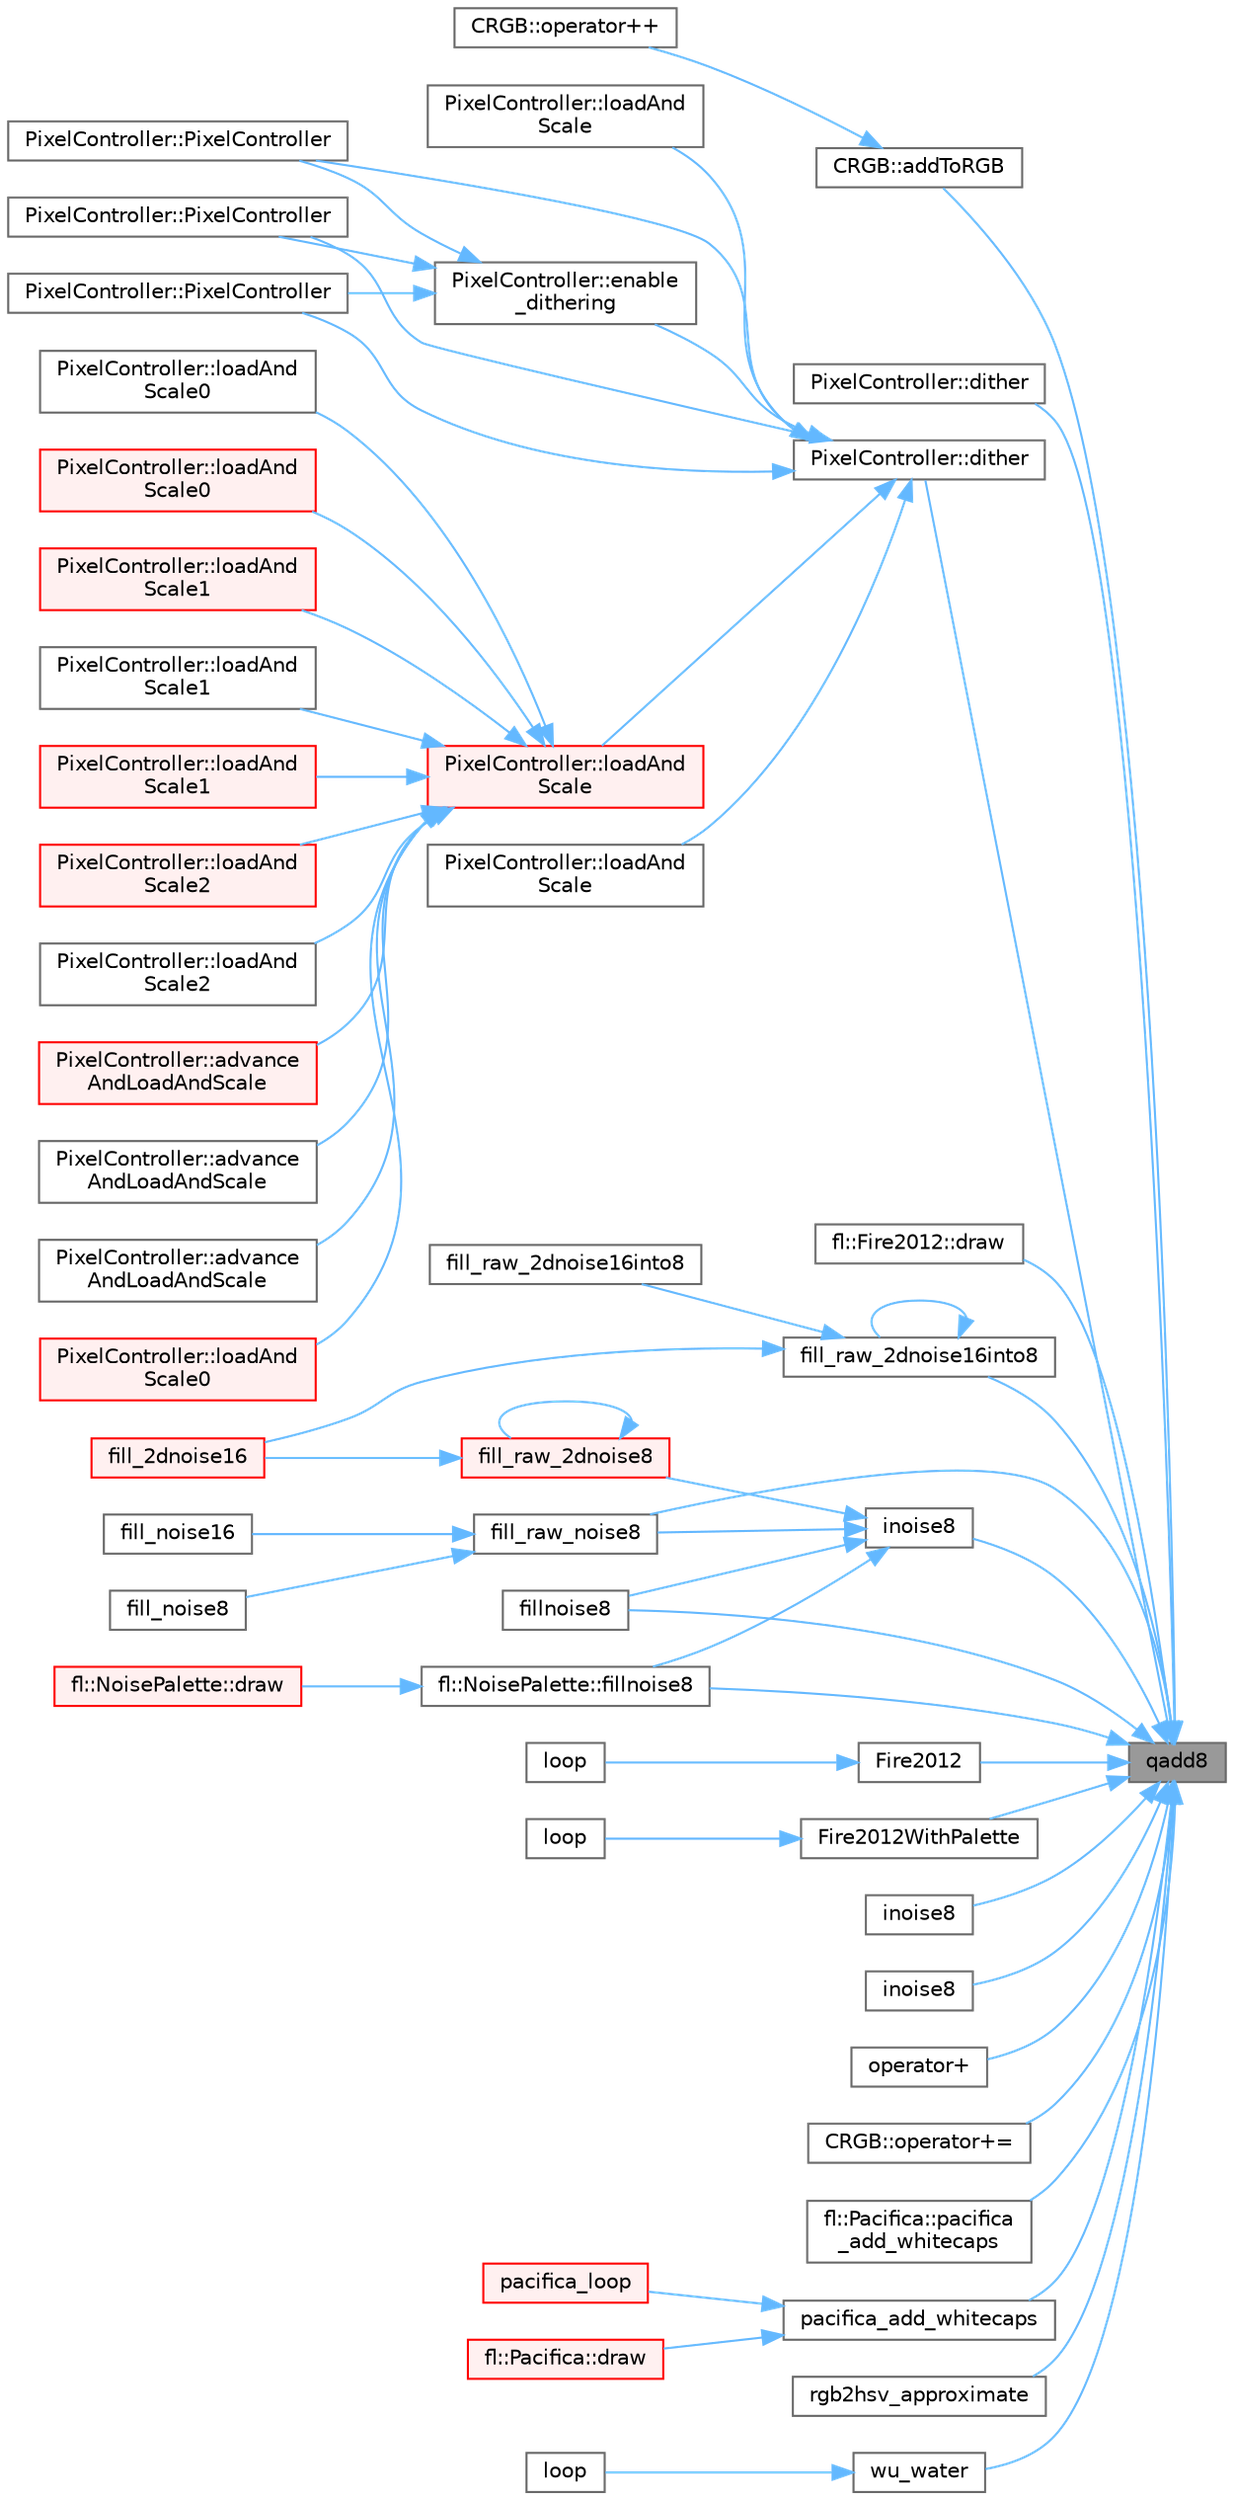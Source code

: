 digraph "qadd8"
{
 // LATEX_PDF_SIZE
  bgcolor="transparent";
  edge [fontname=Helvetica,fontsize=10,labelfontname=Helvetica,labelfontsize=10];
  node [fontname=Helvetica,fontsize=10,shape=box,height=0.2,width=0.4];
  rankdir="RL";
  Node1 [id="Node000001",label="qadd8",height=0.2,width=0.4,color="gray40", fillcolor="grey60", style="filled", fontcolor="black",tooltip="Add one byte to another, saturating at 0xFF."];
  Node1 -> Node2 [id="edge1_Node000001_Node000002",dir="back",color="steelblue1",style="solid",tooltip=" "];
  Node2 [id="Node000002",label="CRGB::addToRGB",height=0.2,width=0.4,color="grey40", fillcolor="white", style="filled",URL="$db/d87/group___pixel_types.html#a971eb811b79c5748d02a0abc2162a223",tooltip="Add a constant to each channel, saturating at 0xFF."];
  Node2 -> Node3 [id="edge2_Node000002_Node000003",dir="back",color="steelblue1",style="solid",tooltip=" "];
  Node3 [id="Node000003",label="CRGB::operator++",height=0.2,width=0.4,color="grey40", fillcolor="white", style="filled",URL="$db/d87/group___pixel_types.html#a42317847cecd51d3f70d8ca3e2f151c9",tooltip="Add a constant of '1' from each channel, saturating at 0xFF."];
  Node1 -> Node4 [id="edge3_Node000001_Node000004",dir="back",color="steelblue1",style="solid",tooltip=" "];
  Node4 [id="Node000004",label="PixelController::dither",height=0.2,width=0.4,color="grey40", fillcolor="white", style="filled",URL="$d0/dee/struct_pixel_controller.html#a9f94a8f75b316b2a289283b3ee53ad5d",tooltip="Calculate a dither value."];
  Node1 -> Node5 [id="edge4_Node000001_Node000005",dir="back",color="steelblue1",style="solid",tooltip=" "];
  Node5 [id="Node000005",label="PixelController::dither",height=0.2,width=0.4,color="grey40", fillcolor="white", style="filled",URL="$d0/dee/struct_pixel_controller.html#aa2a1b38058a62a4337605425e482202f",tooltip="Calculate a dither value using the per-channel dither data."];
  Node5 -> Node6 [id="edge5_Node000005_Node000006",dir="back",color="steelblue1",style="solid",tooltip=" "];
  Node6 [id="Node000006",label="PixelController::PixelController",height=0.2,width=0.4,color="grey40", fillcolor="white", style="filled",URL="$d0/dee/struct_pixel_controller.html#a68e0ae41357f1dda75a5724cde6aa991",tooltip="Constructor."];
  Node5 -> Node7 [id="edge6_Node000005_Node000007",dir="back",color="steelblue1",style="solid",tooltip=" "];
  Node7 [id="Node000007",label="PixelController::PixelController",height=0.2,width=0.4,color="grey40", fillcolor="white", style="filled",URL="$d0/dee/struct_pixel_controller.html#ac272cca24b476c78cddd257cd9406150",tooltip="Constructor."];
  Node5 -> Node8 [id="edge7_Node000005_Node000008",dir="back",color="steelblue1",style="solid",tooltip=" "];
  Node8 [id="Node000008",label="PixelController::PixelController",height=0.2,width=0.4,color="grey40", fillcolor="white", style="filled",URL="$d0/dee/struct_pixel_controller.html#ae1e1069b343fc0577828d28ffe3cead9",tooltip="Constructor."];
  Node5 -> Node9 [id="edge8_Node000005_Node000009",dir="back",color="steelblue1",style="solid",tooltip=" "];
  Node9 [id="Node000009",label="PixelController::enable\l_dithering",height=0.2,width=0.4,color="grey40", fillcolor="white", style="filled",URL="$d0/dee/struct_pixel_controller.html#aa86847022436988b28343a76bab0db4c",tooltip="Toggle dithering enable If dithering is set to enabled, this will re-init the dithering values (init_..."];
  Node9 -> Node6 [id="edge9_Node000009_Node000006",dir="back",color="steelblue1",style="solid",tooltip=" "];
  Node9 -> Node7 [id="edge10_Node000009_Node000007",dir="back",color="steelblue1",style="solid",tooltip=" "];
  Node9 -> Node8 [id="edge11_Node000009_Node000008",dir="back",color="steelblue1",style="solid",tooltip=" "];
  Node5 -> Node10 [id="edge12_Node000005_Node000010",dir="back",color="steelblue1",style="solid",tooltip=" "];
  Node10 [id="Node000010",label="PixelController::loadAnd\lScale",height=0.2,width=0.4,color="red", fillcolor="#FFF0F0", style="filled",URL="$d0/dee/struct_pixel_controller.html#a56fc5e5bf305e1760198c0a69ac85ff9",tooltip="Loads, dithers, and scales a single byte for a given output slot, using class dither and scale values..."];
  Node10 -> Node11 [id="edge13_Node000010_Node000011",dir="back",color="steelblue1",style="solid",tooltip=" "];
  Node11 [id="Node000011",label="PixelController::advance\lAndLoadAndScale",height=0.2,width=0.4,color="red", fillcolor="#FFF0F0", style="filled",URL="$d0/dee/struct_pixel_controller.html#a6c5dff0bd5be54ed5cdc8edb05d3ee2d",tooltip="A version of loadAndScale() that advances the output data pointer."];
  Node10 -> Node18 [id="edge14_Node000010_Node000018",dir="back",color="steelblue1",style="solid",tooltip=" "];
  Node18 [id="Node000018",label="PixelController::advance\lAndLoadAndScale",height=0.2,width=0.4,color="grey40", fillcolor="white", style="filled",URL="$d0/dee/struct_pixel_controller.html#aebc10b48403a00eb03bdb9e07e09f183",tooltip="A version of loadAndScale() that advances the output data pointer."];
  Node10 -> Node19 [id="edge15_Node000010_Node000019",dir="back",color="steelblue1",style="solid",tooltip=" "];
  Node19 [id="Node000019",label="PixelController::advance\lAndLoadAndScale",height=0.2,width=0.4,color="grey40", fillcolor="white", style="filled",URL="$d0/dee/struct_pixel_controller.html#a7b2c3f0de852388e61d6b788d24f1ede",tooltip="A version of loadAndScale() that advances the output data pointer without dithering."];
  Node10 -> Node20 [id="edge16_Node000010_Node000020",dir="back",color="steelblue1",style="solid",tooltip=" "];
  Node20 [id="Node000020",label="PixelController::loadAnd\lScale0",height=0.2,width=0.4,color="red", fillcolor="#FFF0F0", style="filled",URL="$d0/dee/struct_pixel_controller.html#a4afe8b8ec93c89308fe185b1eb164ff6",tooltip="non-template alias of loadAndScale<0>()"];
  Node10 -> Node27 [id="edge17_Node000010_Node000027",dir="back",color="steelblue1",style="solid",tooltip=" "];
  Node27 [id="Node000027",label="PixelController::loadAnd\lScale0",height=0.2,width=0.4,color="grey40", fillcolor="white", style="filled",URL="$d0/dee/struct_pixel_controller.html#a007d808b1aa8a8ea456ace5b9a8d7d69",tooltip="non-template alias of loadAndScale<0>()"];
  Node10 -> Node28 [id="edge18_Node000010_Node000028",dir="back",color="steelblue1",style="solid",tooltip=" "];
  Node28 [id="Node000028",label="PixelController::loadAnd\lScale0",height=0.2,width=0.4,color="red", fillcolor="#FFF0F0", style="filled",URL="$d0/dee/struct_pixel_controller.html#a4984f158bbc3b6c79ca16dd847fe67e1",tooltip="non-template alias of loadAndScale<0>()"];
  Node10 -> Node35 [id="edge19_Node000010_Node000035",dir="back",color="steelblue1",style="solid",tooltip=" "];
  Node35 [id="Node000035",label="PixelController::loadAnd\lScale1",height=0.2,width=0.4,color="red", fillcolor="#FFF0F0", style="filled",URL="$d0/dee/struct_pixel_controller.html#ae570967d1b674970cf472feb379f248f",tooltip="non-template alias of loadAndScale<1>()"];
  Node10 -> Node36 [id="edge20_Node000010_Node000036",dir="back",color="steelblue1",style="solid",tooltip=" "];
  Node36 [id="Node000036",label="PixelController::loadAnd\lScale1",height=0.2,width=0.4,color="grey40", fillcolor="white", style="filled",URL="$d0/dee/struct_pixel_controller.html#a2cd4db2b559aa2f61b61bccfbe8a978b",tooltip="non-template alias of loadAndScale<1>()"];
  Node10 -> Node37 [id="edge21_Node000010_Node000037",dir="back",color="steelblue1",style="solid",tooltip=" "];
  Node37 [id="Node000037",label="PixelController::loadAnd\lScale1",height=0.2,width=0.4,color="red", fillcolor="#FFF0F0", style="filled",URL="$d0/dee/struct_pixel_controller.html#a11f9b50f738c6d57d08d6776b3d8eb43",tooltip="non-template alias of loadAndScale<1>()"];
  Node10 -> Node38 [id="edge22_Node000010_Node000038",dir="back",color="steelblue1",style="solid",tooltip=" "];
  Node38 [id="Node000038",label="PixelController::loadAnd\lScale2",height=0.2,width=0.4,color="red", fillcolor="#FFF0F0", style="filled",URL="$d0/dee/struct_pixel_controller.html#af5a5f12205a4187aa4df499b8224ed35",tooltip="non-template alias of loadAndScale<2>()"];
  Node10 -> Node39 [id="edge23_Node000010_Node000039",dir="back",color="steelblue1",style="solid",tooltip=" "];
  Node39 [id="Node000039",label="PixelController::loadAnd\lScale2",height=0.2,width=0.4,color="grey40", fillcolor="white", style="filled",URL="$d0/dee/struct_pixel_controller.html#a4688b73eef22022b80df81e4f6c22b49",tooltip="non-template alias of loadAndScale<2>()"];
  Node5 -> Node41 [id="edge24_Node000005_Node000041",dir="back",color="steelblue1",style="solid",tooltip=" "];
  Node41 [id="Node000041",label="PixelController::loadAnd\lScale",height=0.2,width=0.4,color="grey40", fillcolor="white", style="filled",URL="$d0/dee/struct_pixel_controller.html#a73553caa10abdb91e454a27456fc14e5",tooltip="Loads, dithers, and scales a single byte for a given output slot and lane, using class dither and sca..."];
  Node5 -> Node42 [id="edge25_Node000005_Node000042",dir="back",color="steelblue1",style="solid",tooltip=" "];
  Node42 [id="Node000042",label="PixelController::loadAnd\lScale",height=0.2,width=0.4,color="grey40", fillcolor="white", style="filled",URL="$d0/dee/struct_pixel_controller.html#a7f2b0c051d473813018715f1621ea259",tooltip="Loads, dithers, and scales a single byte for a given output slot and lane."];
  Node1 -> Node43 [id="edge26_Node000001_Node000043",dir="back",color="steelblue1",style="solid",tooltip=" "];
  Node43 [id="Node000043",label="fl::Fire2012::draw",height=0.2,width=0.4,color="grey40", fillcolor="white", style="filled",URL="$d5/d9b/classfl_1_1_fire2012.html#a39d20a6dc4f3a771b8b12696db9c4a15",tooltip=" "];
  Node1 -> Node44 [id="edge27_Node000001_Node000044",dir="back",color="steelblue1",style="solid",tooltip=" "];
  Node44 [id="Node000044",label="fill_raw_2dnoise16into8",height=0.2,width=0.4,color="grey40", fillcolor="white", style="filled",URL="$de/da4/group___noise_fill.html#ga20a2ff725bc56666c206d54deb372586",tooltip="Fill a 2D 8-bit buffer with noise, using inoise16()"];
  Node44 -> Node45 [id="edge28_Node000044_Node000045",dir="back",color="steelblue1",style="solid",tooltip=" "];
  Node45 [id="Node000045",label="fill_2dnoise16",height=0.2,width=0.4,color="red", fillcolor="#FFF0F0", style="filled",URL="$de/da4/group___noise_fill.html#ga714a0f305e385a60d81a40d1f98b53fc",tooltip="Fill an LED matrix with random colors, using 16-bit noise."];
  Node44 -> Node44 [id="edge29_Node000044_Node000044",dir="back",color="steelblue1",style="solid",tooltip=" "];
  Node44 -> Node47 [id="edge30_Node000044_Node000047",dir="back",color="steelblue1",style="solid",tooltip=" "];
  Node47 [id="Node000047",label="fill_raw_2dnoise16into8",height=0.2,width=0.4,color="grey40", fillcolor="white", style="filled",URL="$d6/de8/noise_8cpp.html#a46bde35765a7eddbd1049fe49429e94e",tooltip=" "];
  Node1 -> Node48 [id="edge31_Node000001_Node000048",dir="back",color="steelblue1",style="solid",tooltip=" "];
  Node48 [id="Node000048",label="fill_raw_noise8",height=0.2,width=0.4,color="grey40", fillcolor="white", style="filled",URL="$de/da4/group___noise_fill.html#ga1e4dba9289b03333697e70d4b7f3b006",tooltip="Fill a 1D 8-bit buffer with noise, using inoise8()"];
  Node48 -> Node49 [id="edge32_Node000048_Node000049",dir="back",color="steelblue1",style="solid",tooltip=" "];
  Node49 [id="Node000049",label="fill_noise16",height=0.2,width=0.4,color="grey40", fillcolor="white", style="filled",URL="$de/da4/group___noise_fill.html#ga8bf5ab0f87a6bb79204754ef2a62f960",tooltip="Fill an LED array with random colors, using 16-bit noise."];
  Node48 -> Node50 [id="edge33_Node000048_Node000050",dir="back",color="steelblue1",style="solid",tooltip=" "];
  Node50 [id="Node000050",label="fill_noise8",height=0.2,width=0.4,color="grey40", fillcolor="white", style="filled",URL="$de/da4/group___noise_fill.html#ga7967fd7b1a7230a0f7428347c70dac3e",tooltip="Fill an LED array with random colors, using 8-bit noise."];
  Node1 -> Node51 [id="edge34_Node000001_Node000051",dir="back",color="steelblue1",style="solid",tooltip=" "];
  Node51 [id="Node000051",label="fillnoise8",height=0.2,width=0.4,color="grey40", fillcolor="white", style="filled",URL="$da/dda/_noise_plus_palette_8ino.html#a695b396822bbfb2d9b29c121cf13e8f3",tooltip=" "];
  Node1 -> Node52 [id="edge35_Node000001_Node000052",dir="back",color="steelblue1",style="solid",tooltip=" "];
  Node52 [id="Node000052",label="fl::NoisePalette::fillnoise8",height=0.2,width=0.4,color="grey40", fillcolor="white", style="filled",URL="$d9/d41/classfl_1_1_noise_palette.html#a22d1820b5a78e9ccfb4123ef9161f738",tooltip=" "];
  Node52 -> Node53 [id="edge36_Node000052_Node000053",dir="back",color="steelblue1",style="solid",tooltip=" "];
  Node53 [id="Node000053",label="fl::NoisePalette::draw",height=0.2,width=0.4,color="red", fillcolor="#FFF0F0", style="filled",URL="$d9/d41/classfl_1_1_noise_palette.html#afc6cd594830dfdd146c45e7ab1d1905d",tooltip=" "];
  Node1 -> Node55 [id="edge37_Node000001_Node000055",dir="back",color="steelblue1",style="solid",tooltip=" "];
  Node55 [id="Node000055",label="Fire2012",height=0.2,width=0.4,color="grey40", fillcolor="white", style="filled",URL="$d4/d26/_fire2012_8ino.html#a381ceb87530dc5fee1be3e77d33b3a53",tooltip=" "];
  Node55 -> Node56 [id="edge38_Node000055_Node000056",dir="back",color="steelblue1",style="solid",tooltip=" "];
  Node56 [id="Node000056",label="loop",height=0.2,width=0.4,color="grey40", fillcolor="white", style="filled",URL="$d4/d26/_fire2012_8ino.html#afe461d27b9c48d5921c00d521181f12f",tooltip=" "];
  Node1 -> Node57 [id="edge39_Node000001_Node000057",dir="back",color="steelblue1",style="solid",tooltip=" "];
  Node57 [id="Node000057",label="Fire2012WithPalette",height=0.2,width=0.4,color="grey40", fillcolor="white", style="filled",URL="$db/d92/_fire2012_with_palette_8ino.html#af5890ba18cb2066c5a24a358de991a89",tooltip=" "];
  Node57 -> Node58 [id="edge40_Node000057_Node000058",dir="back",color="steelblue1",style="solid",tooltip=" "];
  Node58 [id="Node000058",label="loop",height=0.2,width=0.4,color="grey40", fillcolor="white", style="filled",URL="$db/d92/_fire2012_with_palette_8ino.html#afe461d27b9c48d5921c00d521181f12f",tooltip=" "];
  Node1 -> Node59 [id="edge41_Node000001_Node000059",dir="back",color="steelblue1",style="solid",tooltip=" "];
  Node59 [id="Node000059",label="inoise8",height=0.2,width=0.4,color="grey40", fillcolor="white", style="filled",URL="$d8/df9/group___noise_generation.html#gab9d952a5258caa93c05ebdde0140cf0e",tooltip="8-Bit, fixed point implementation of Perlin's noise."];
  Node1 -> Node60 [id="edge42_Node000001_Node000060",dir="back",color="steelblue1",style="solid",tooltip=" "];
  Node60 [id="Node000060",label="inoise8",height=0.2,width=0.4,color="grey40", fillcolor="white", style="filled",URL="$d8/df9/group___noise_generation.html#ga9641aa87f0a5557f73004fb73f81bba5",tooltip="8-Bit, fixed point implementation of Perlin's noise."];
  Node1 -> Node61 [id="edge43_Node000001_Node000061",dir="back",color="steelblue1",style="solid",tooltip=" "];
  Node61 [id="Node000061",label="inoise8",height=0.2,width=0.4,color="grey40", fillcolor="white", style="filled",URL="$d8/df9/group___noise_generation.html#gaa521ccca6038d7b5e881fe2e8f35d3bc",tooltip="8-Bit, fixed point implementation of Perlin's noise."];
  Node61 -> Node62 [id="edge44_Node000061_Node000062",dir="back",color="steelblue1",style="solid",tooltip=" "];
  Node62 [id="Node000062",label="fill_raw_2dnoise8",height=0.2,width=0.4,color="red", fillcolor="#FFF0F0", style="filled",URL="$de/da4/group___noise_fill.html#ga3dc6c55a3f8495a7bc6dc0124434c688",tooltip="Fill a 2D 8-bit buffer with noise, using inoise8()"];
  Node62 -> Node45 [id="edge45_Node000062_Node000045",dir="back",color="steelblue1",style="solid",tooltip=" "];
  Node62 -> Node62 [id="edge46_Node000062_Node000062",dir="back",color="steelblue1",style="solid",tooltip=" "];
  Node61 -> Node48 [id="edge47_Node000061_Node000048",dir="back",color="steelblue1",style="solid",tooltip=" "];
  Node61 -> Node51 [id="edge48_Node000061_Node000051",dir="back",color="steelblue1",style="solid",tooltip=" "];
  Node61 -> Node52 [id="edge49_Node000061_Node000052",dir="back",color="steelblue1",style="solid",tooltip=" "];
  Node1 -> Node65 [id="edge50_Node000001_Node000065",dir="back",color="steelblue1",style="solid",tooltip=" "];
  Node65 [id="Node000065",label="operator+",height=0.2,width=0.4,color="grey40", fillcolor="white", style="filled",URL="$db/d87/group___pixel_types.html#gaf5b229fba59cb1f39f861960bf8f09ee",tooltip="Add one CRGB to another, saturating at 0xFF for each channel."];
  Node1 -> Node66 [id="edge51_Node000001_Node000066",dir="back",color="steelblue1",style="solid",tooltip=" "];
  Node66 [id="Node000066",label="CRGB::operator+=",height=0.2,width=0.4,color="grey40", fillcolor="white", style="filled",URL="$db/d87/group___pixel_types.html#a8e3f16f7099319a7770cf333cc9d1111",tooltip="Add one CRGB to another, saturating at 0xFF for each channel."];
  Node1 -> Node67 [id="edge52_Node000001_Node000067",dir="back",color="steelblue1",style="solid",tooltip=" "];
  Node67 [id="Node000067",label="fl::Pacifica::pacifica\l_add_whitecaps",height=0.2,width=0.4,color="grey40", fillcolor="white", style="filled",URL="$d2/db2/classfl_1_1_pacifica.html#abbe1bbf6675103bb2857b13cad156aa4",tooltip=" "];
  Node1 -> Node68 [id="edge53_Node000001_Node000068",dir="back",color="steelblue1",style="solid",tooltip=" "];
  Node68 [id="Node000068",label="pacifica_add_whitecaps",height=0.2,width=0.4,color="grey40", fillcolor="white", style="filled",URL="$dc/d25/_pacifica_8ino.html#a638fb6ae6610fed66077161e7e044f26",tooltip=" "];
  Node68 -> Node69 [id="edge54_Node000068_Node000069",dir="back",color="steelblue1",style="solid",tooltip=" "];
  Node69 [id="Node000069",label="fl::Pacifica::draw",height=0.2,width=0.4,color="red", fillcolor="#FFF0F0", style="filled",URL="$d2/db2/classfl_1_1_pacifica.html#a264d0c1db5db60028b6fab87af13d700",tooltip=" "];
  Node68 -> Node71 [id="edge55_Node000068_Node000071",dir="back",color="steelblue1",style="solid",tooltip=" "];
  Node71 [id="Node000071",label="pacifica_loop",height=0.2,width=0.4,color="red", fillcolor="#FFF0F0", style="filled",URL="$dc/d25/_pacifica_8ino.html#a158d427a947ef0a715c7ffd916346acc",tooltip=" "];
  Node1 -> Node73 [id="edge56_Node000001_Node000073",dir="back",color="steelblue1",style="solid",tooltip=" "];
  Node73 [id="Node000073",label="rgb2hsv_approximate",height=0.2,width=0.4,color="grey40", fillcolor="white", style="filled",URL="$dd/dc7/group___h_s_v2_r_g_b.html#gab3d6aa6b1a86a5e9bb820c55c68fe4b9",tooltip="Recover approximate HSV values from RGB."];
  Node1 -> Node74 [id="edge57_Node000001_Node000074",dir="back",color="steelblue1",style="solid",tooltip=" "];
  Node74 [id="Node000074",label="wu_water",height=0.2,width=0.4,color="grey40", fillcolor="white", style="filled",URL="$dd/d61/_fx_water_8ino.html#a99b8e3f2d300619826b169bc482a2a98",tooltip=" "];
  Node74 -> Node75 [id="edge58_Node000074_Node000075",dir="back",color="steelblue1",style="solid",tooltip=" "];
  Node75 [id="Node000075",label="loop",height=0.2,width=0.4,color="grey40", fillcolor="white", style="filled",URL="$dd/d61/_fx_water_8ino.html#afe461d27b9c48d5921c00d521181f12f",tooltip=" "];
}
